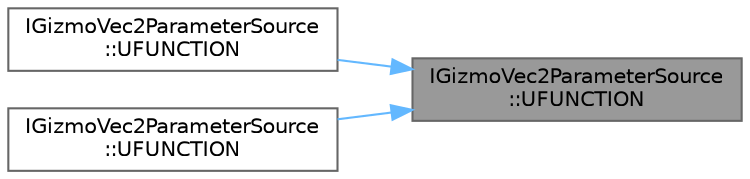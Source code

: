 digraph "IGizmoVec2ParameterSource::UFUNCTION"
{
 // INTERACTIVE_SVG=YES
 // LATEX_PDF_SIZE
  bgcolor="transparent";
  edge [fontname=Helvetica,fontsize=10,labelfontname=Helvetica,labelfontsize=10];
  node [fontname=Helvetica,fontsize=10,shape=box,height=0.2,width=0.4];
  rankdir="RL";
  Node1 [id="Node000001",label="IGizmoVec2ParameterSource\l::UFUNCTION",height=0.2,width=0.4,color="gray40", fillcolor="grey60", style="filled", fontcolor="black",tooltip="notify ParameterSource that a parameter modification is about to begin"];
  Node1 -> Node2 [id="edge1_Node000001_Node000002",dir="back",color="steelblue1",style="solid",tooltip=" "];
  Node2 [id="Node000002",label="IGizmoVec2ParameterSource\l::UFUNCTION",height=0.2,width=0.4,color="grey40", fillcolor="white", style="filled",URL="$d1/db0/classIGizmoVec2ParameterSource.html#a785bda321ac74e2d738d9934d95fd779",tooltip="notify ParameterSource that a parameter modification is complete"];
  Node1 -> Node3 [id="edge2_Node000001_Node000003",dir="back",color="steelblue1",style="solid",tooltip=" "];
  Node3 [id="Node000003",label="IGizmoVec2ParameterSource\l::UFUNCTION",height=0.2,width=0.4,color="grey40", fillcolor="white", style="filled",URL="$d1/db0/classIGizmoVec2ParameterSource.html#a0114f0715e228bd9fee6734ddbdca836",tooltip="set value of parameter"];
}

